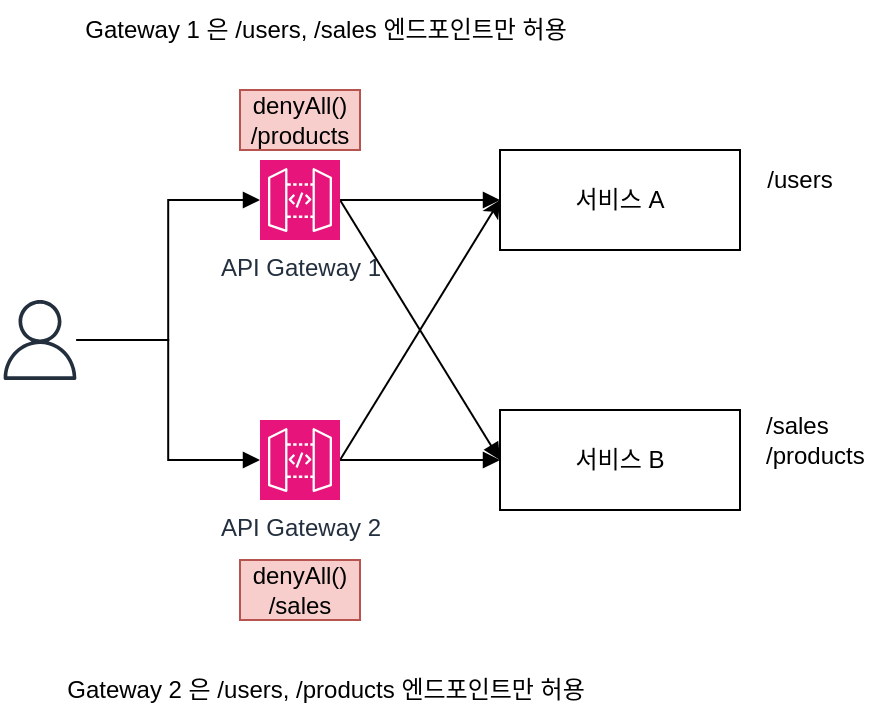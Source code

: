 <mxfile version="23.0.2" type="device">
  <diagram name="페이지-1" id="FXgc4IaI3PzC05easqxp">
    <mxGraphModel dx="1114" dy="894" grid="1" gridSize="10" guides="1" tooltips="1" connect="1" arrows="1" fold="1" page="1" pageScale="1" pageWidth="827" pageHeight="1169" math="0" shadow="0">
      <root>
        <mxCell id="0" />
        <mxCell id="1" parent="0" />
        <mxCell id="0EZbQXtyByrNO_Kt0cYs-1" value="" style="sketch=0;outlineConnect=0;fontColor=#232F3E;gradientColor=none;fillColor=#232F3D;strokeColor=none;dashed=0;verticalLabelPosition=bottom;verticalAlign=top;align=center;html=1;fontSize=12;fontStyle=0;aspect=fixed;pointerEvents=1;shape=mxgraph.aws4.user;" vertex="1" parent="1">
          <mxGeometry x="90" y="200" width="40" height="40" as="geometry" />
        </mxCell>
        <mxCell id="0EZbQXtyByrNO_Kt0cYs-12" style="edgeStyle=orthogonalEdgeStyle;rounded=0;orthogonalLoop=1;jettySize=auto;html=1;endArrow=block;endFill=1;" edge="1" parent="1" source="0EZbQXtyByrNO_Kt0cYs-4" target="0EZbQXtyByrNO_Kt0cYs-7">
          <mxGeometry relative="1" as="geometry" />
        </mxCell>
        <mxCell id="0EZbQXtyByrNO_Kt0cYs-13" style="rounded=0;orthogonalLoop=1;jettySize=auto;html=1;entryX=0;entryY=0.5;entryDx=0;entryDy=0;exitX=1;exitY=0.5;exitDx=0;exitDy=0;exitPerimeter=0;" edge="1" parent="1" source="0EZbQXtyByrNO_Kt0cYs-4" target="0EZbQXtyByrNO_Kt0cYs-6">
          <mxGeometry relative="1" as="geometry" />
        </mxCell>
        <mxCell id="0EZbQXtyByrNO_Kt0cYs-4" value="API Gateway 2" style="sketch=0;points=[[0,0,0],[0.25,0,0],[0.5,0,0],[0.75,0,0],[1,0,0],[0,1,0],[0.25,1,0],[0.5,1,0],[0.75,1,0],[1,1,0],[0,0.25,0],[0,0.5,0],[0,0.75,0],[1,0.25,0],[1,0.5,0],[1,0.75,0]];outlineConnect=0;fontColor=#232F3E;fillColor=#E7157B;strokeColor=#ffffff;dashed=0;verticalLabelPosition=bottom;verticalAlign=top;align=center;html=1;fontSize=12;fontStyle=0;aspect=fixed;shape=mxgraph.aws4.resourceIcon;resIcon=mxgraph.aws4.api_gateway;" vertex="1" parent="1">
          <mxGeometry x="220" y="260" width="40" height="40" as="geometry" />
        </mxCell>
        <mxCell id="0EZbQXtyByrNO_Kt0cYs-10" style="edgeStyle=orthogonalEdgeStyle;rounded=0;orthogonalLoop=1;jettySize=auto;html=1;entryX=0;entryY=0.5;entryDx=0;entryDy=0;endArrow=block;endFill=1;" edge="1" parent="1" source="0EZbQXtyByrNO_Kt0cYs-5" target="0EZbQXtyByrNO_Kt0cYs-6">
          <mxGeometry relative="1" as="geometry" />
        </mxCell>
        <mxCell id="0EZbQXtyByrNO_Kt0cYs-11" style="rounded=0;orthogonalLoop=1;jettySize=auto;html=1;entryX=0;entryY=0.5;entryDx=0;entryDy=0;exitX=1;exitY=0.5;exitDx=0;exitDy=0;exitPerimeter=0;endArrow=block;endFill=1;" edge="1" parent="1" source="0EZbQXtyByrNO_Kt0cYs-5" target="0EZbQXtyByrNO_Kt0cYs-7">
          <mxGeometry relative="1" as="geometry" />
        </mxCell>
        <mxCell id="0EZbQXtyByrNO_Kt0cYs-5" value="API Gateway 1" style="sketch=0;points=[[0,0,0],[0.25,0,0],[0.5,0,0],[0.75,0,0],[1,0,0],[0,1,0],[0.25,1,0],[0.5,1,0],[0.75,1,0],[1,1,0],[0,0.25,0],[0,0.5,0],[0,0.75,0],[1,0.25,0],[1,0.5,0],[1,0.75,0]];outlineConnect=0;fontColor=#232F3E;fillColor=#E7157B;strokeColor=#ffffff;dashed=0;verticalLabelPosition=bottom;verticalAlign=top;align=center;html=1;fontSize=12;fontStyle=0;aspect=fixed;shape=mxgraph.aws4.resourceIcon;resIcon=mxgraph.aws4.api_gateway;" vertex="1" parent="1">
          <mxGeometry x="220" y="130" width="40" height="40" as="geometry" />
        </mxCell>
        <mxCell id="0EZbQXtyByrNO_Kt0cYs-6" value="서비스 A" style="rounded=0;whiteSpace=wrap;html=1;" vertex="1" parent="1">
          <mxGeometry x="340" y="125" width="120" height="50" as="geometry" />
        </mxCell>
        <mxCell id="0EZbQXtyByrNO_Kt0cYs-7" value="서비스 B" style="rounded=0;whiteSpace=wrap;html=1;" vertex="1" parent="1">
          <mxGeometry x="340" y="255" width="120" height="50" as="geometry" />
        </mxCell>
        <mxCell id="0EZbQXtyByrNO_Kt0cYs-8" value="/users" style="text;html=1;strokeColor=none;fillColor=none;align=center;verticalAlign=middle;whiteSpace=wrap;rounded=0;" vertex="1" parent="1">
          <mxGeometry x="460" y="125" width="60" height="30" as="geometry" />
        </mxCell>
        <mxCell id="0EZbQXtyByrNO_Kt0cYs-9" value="/sales&lt;br&gt;&lt;div style=&quot;&quot;&gt;&lt;span style=&quot;background-color: initial;&quot;&gt;/products&lt;/span&gt;&lt;/div&gt;" style="text;html=1;strokeColor=none;fillColor=none;align=left;verticalAlign=middle;whiteSpace=wrap;rounded=0;" vertex="1" parent="1">
          <mxGeometry x="471" y="255" width="60" height="30" as="geometry" />
        </mxCell>
        <mxCell id="0EZbQXtyByrNO_Kt0cYs-14" style="edgeStyle=orthogonalEdgeStyle;rounded=0;orthogonalLoop=1;jettySize=auto;html=1;entryX=0;entryY=0.5;entryDx=0;entryDy=0;entryPerimeter=0;endArrow=block;endFill=1;" edge="1" parent="1" source="0EZbQXtyByrNO_Kt0cYs-1" target="0EZbQXtyByrNO_Kt0cYs-5">
          <mxGeometry relative="1" as="geometry" />
        </mxCell>
        <mxCell id="0EZbQXtyByrNO_Kt0cYs-15" style="edgeStyle=orthogonalEdgeStyle;rounded=0;orthogonalLoop=1;jettySize=auto;html=1;entryX=0;entryY=0.5;entryDx=0;entryDy=0;entryPerimeter=0;endArrow=block;endFill=1;" edge="1" parent="1" source="0EZbQXtyByrNO_Kt0cYs-1" target="0EZbQXtyByrNO_Kt0cYs-4">
          <mxGeometry relative="1" as="geometry" />
        </mxCell>
        <mxCell id="0EZbQXtyByrNO_Kt0cYs-16" value="denyAll()&lt;br&gt;/products" style="text;html=1;strokeColor=#b85450;fillColor=#f8cecc;align=center;verticalAlign=middle;whiteSpace=wrap;rounded=0;" vertex="1" parent="1">
          <mxGeometry x="210" y="95" width="60" height="30" as="geometry" />
        </mxCell>
        <mxCell id="0EZbQXtyByrNO_Kt0cYs-17" value="denyAll()&lt;br&gt;/sales" style="text;html=1;strokeColor=#b85450;fillColor=#f8cecc;align=center;verticalAlign=middle;whiteSpace=wrap;rounded=0;" vertex="1" parent="1">
          <mxGeometry x="210" y="330" width="60" height="30" as="geometry" />
        </mxCell>
        <mxCell id="0EZbQXtyByrNO_Kt0cYs-18" value="Gateway 1 은 /users, /sales 엔드포인트만 허용" style="text;html=1;strokeColor=none;fillColor=none;align=center;verticalAlign=middle;whiteSpace=wrap;rounded=0;" vertex="1" parent="1">
          <mxGeometry x="110" y="50" width="286" height="30" as="geometry" />
        </mxCell>
        <mxCell id="0EZbQXtyByrNO_Kt0cYs-19" value="Gateway 2 은 /users, /products 엔드포인트만 허용" style="text;html=1;strokeColor=none;fillColor=none;align=center;verticalAlign=middle;whiteSpace=wrap;rounded=0;" vertex="1" parent="1">
          <mxGeometry x="110" y="380" width="286" height="30" as="geometry" />
        </mxCell>
      </root>
    </mxGraphModel>
  </diagram>
</mxfile>
